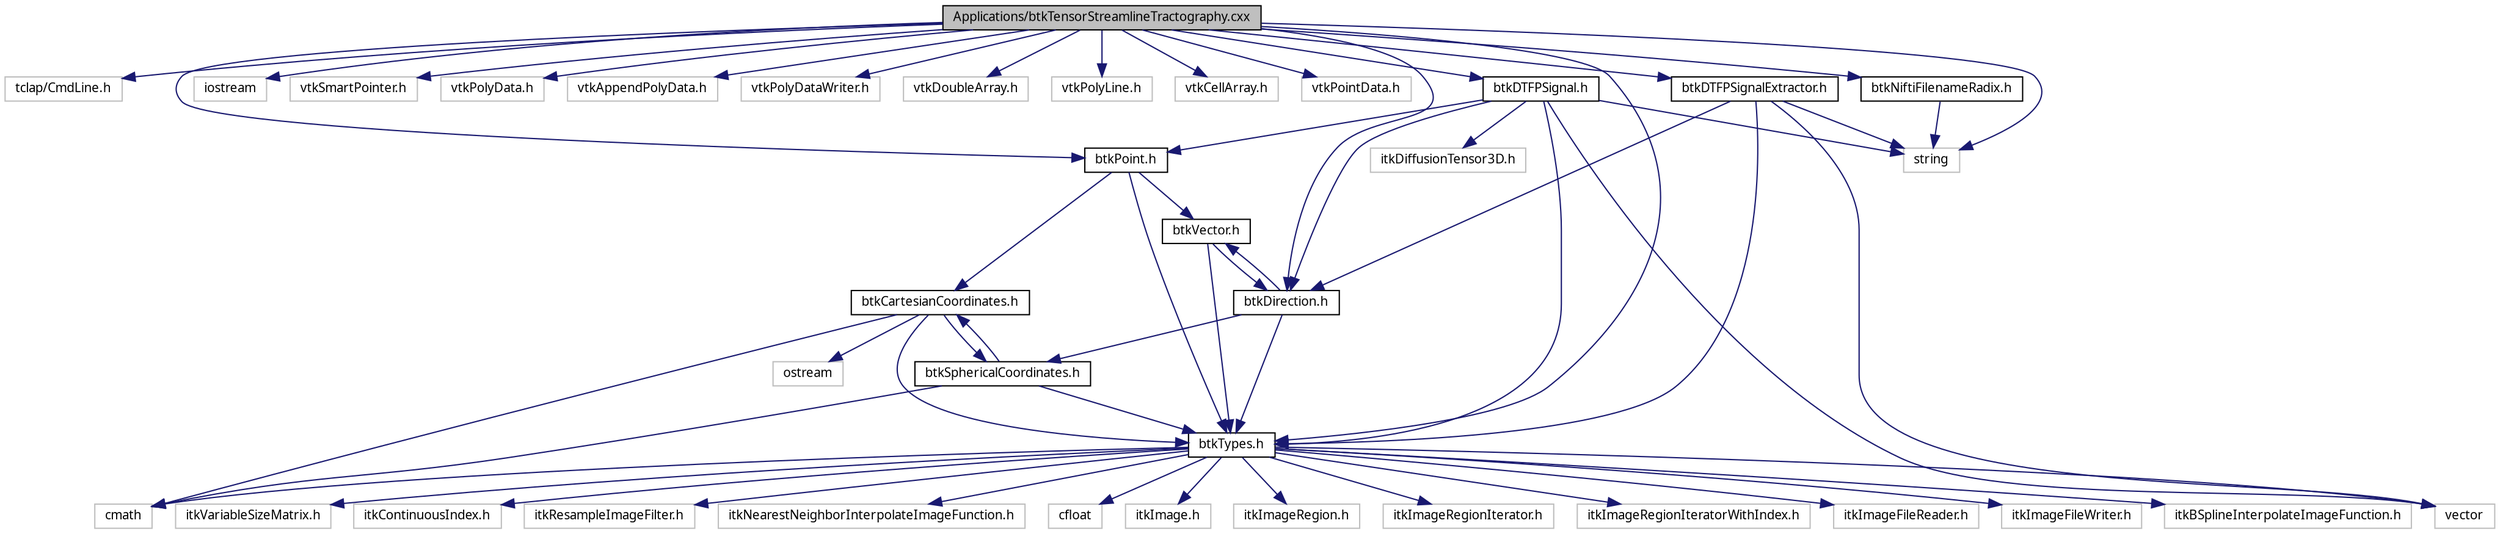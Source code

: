 digraph G
{
  edge [fontname="FreeSans.ttf",fontsize="10",labelfontname="FreeSans.ttf",labelfontsize="10"];
  node [fontname="FreeSans.ttf",fontsize="10",shape=record];
  Node1 [label="Applications/btkTensorStreamlineTractography.cxx",height=0.2,width=0.4,color="black", fillcolor="grey75", style="filled" fontcolor="black"];
  Node1 -> Node2 [color="midnightblue",fontsize="10",style="solid",fontname="FreeSans.ttf"];
  Node2 [label="tclap/CmdLine.h",height=0.2,width=0.4,color="grey75", fillcolor="white", style="filled"];
  Node1 -> Node3 [color="midnightblue",fontsize="10",style="solid",fontname="FreeSans.ttf"];
  Node3 [label="string",height=0.2,width=0.4,color="grey75", fillcolor="white", style="filled"];
  Node1 -> Node4 [color="midnightblue",fontsize="10",style="solid",fontname="FreeSans.ttf"];
  Node4 [label="iostream",height=0.2,width=0.4,color="grey75", fillcolor="white", style="filled"];
  Node1 -> Node5 [color="midnightblue",fontsize="10",style="solid",fontname="FreeSans.ttf"];
  Node5 [label="vtkSmartPointer.h",height=0.2,width=0.4,color="grey75", fillcolor="white", style="filled"];
  Node1 -> Node6 [color="midnightblue",fontsize="10",style="solid",fontname="FreeSans.ttf"];
  Node6 [label="vtkPolyData.h",height=0.2,width=0.4,color="grey75", fillcolor="white", style="filled"];
  Node1 -> Node7 [color="midnightblue",fontsize="10",style="solid",fontname="FreeSans.ttf"];
  Node7 [label="vtkAppendPolyData.h",height=0.2,width=0.4,color="grey75", fillcolor="white", style="filled"];
  Node1 -> Node8 [color="midnightblue",fontsize="10",style="solid",fontname="FreeSans.ttf"];
  Node8 [label="vtkPolyDataWriter.h",height=0.2,width=0.4,color="grey75", fillcolor="white", style="filled"];
  Node1 -> Node9 [color="midnightblue",fontsize="10",style="solid",fontname="FreeSans.ttf"];
  Node9 [label="vtkDoubleArray.h",height=0.2,width=0.4,color="grey75", fillcolor="white", style="filled"];
  Node1 -> Node10 [color="midnightblue",fontsize="10",style="solid",fontname="FreeSans.ttf"];
  Node10 [label="vtkPolyLine.h",height=0.2,width=0.4,color="grey75", fillcolor="white", style="filled"];
  Node1 -> Node11 [color="midnightblue",fontsize="10",style="solid",fontname="FreeSans.ttf"];
  Node11 [label="vtkCellArray.h",height=0.2,width=0.4,color="grey75", fillcolor="white", style="filled"];
  Node1 -> Node12 [color="midnightblue",fontsize="10",style="solid",fontname="FreeSans.ttf"];
  Node12 [label="vtkPointData.h",height=0.2,width=0.4,color="grey75", fillcolor="white", style="filled"];
  Node1 -> Node13 [color="midnightblue",fontsize="10",style="solid",fontname="FreeSans.ttf"];
  Node13 [label="btkTypes.h",height=0.2,width=0.4,color="black", fillcolor="white", style="filled",URL="$btk_types_8h.html"];
  Node13 -> Node14 [color="midnightblue",fontsize="10",style="solid",fontname="FreeSans.ttf"];
  Node14 [label="itkImage.h",height=0.2,width=0.4,color="grey75", fillcolor="white", style="filled"];
  Node13 -> Node15 [color="midnightblue",fontsize="10",style="solid",fontname="FreeSans.ttf"];
  Node15 [label="itkImageRegion.h",height=0.2,width=0.4,color="grey75", fillcolor="white", style="filled"];
  Node13 -> Node16 [color="midnightblue",fontsize="10",style="solid",fontname="FreeSans.ttf"];
  Node16 [label="itkImageRegionIterator.h",height=0.2,width=0.4,color="grey75", fillcolor="white", style="filled"];
  Node13 -> Node17 [color="midnightblue",fontsize="10",style="solid",fontname="FreeSans.ttf"];
  Node17 [label="itkImageRegionIteratorWithIndex.h",height=0.2,width=0.4,color="grey75", fillcolor="white", style="filled"];
  Node13 -> Node18 [color="midnightblue",fontsize="10",style="solid",fontname="FreeSans.ttf"];
  Node18 [label="itkImageFileReader.h",height=0.2,width=0.4,color="grey75", fillcolor="white", style="filled"];
  Node13 -> Node19 [color="midnightblue",fontsize="10",style="solid",fontname="FreeSans.ttf"];
  Node19 [label="itkImageFileWriter.h",height=0.2,width=0.4,color="grey75", fillcolor="white", style="filled"];
  Node13 -> Node20 [color="midnightblue",fontsize="10",style="solid",fontname="FreeSans.ttf"];
  Node20 [label="itkBSplineInterpolateImageFunction.h",height=0.2,width=0.4,color="grey75", fillcolor="white", style="filled"];
  Node13 -> Node21 [color="midnightblue",fontsize="10",style="solid",fontname="FreeSans.ttf"];
  Node21 [label="itkVariableSizeMatrix.h",height=0.2,width=0.4,color="grey75", fillcolor="white", style="filled"];
  Node13 -> Node22 [color="midnightblue",fontsize="10",style="solid",fontname="FreeSans.ttf"];
  Node22 [label="itkContinuousIndex.h",height=0.2,width=0.4,color="grey75", fillcolor="white", style="filled"];
  Node13 -> Node23 [color="midnightblue",fontsize="10",style="solid",fontname="FreeSans.ttf"];
  Node23 [label="itkResampleImageFilter.h",height=0.2,width=0.4,color="grey75", fillcolor="white", style="filled"];
  Node13 -> Node24 [color="midnightblue",fontsize="10",style="solid",fontname="FreeSans.ttf"];
  Node24 [label="itkNearestNeighborInterpolateImageFunction.h",height=0.2,width=0.4,color="grey75", fillcolor="white", style="filled"];
  Node13 -> Node25 [color="midnightblue",fontsize="10",style="solid",fontname="FreeSans.ttf"];
  Node25 [label="cfloat",height=0.2,width=0.4,color="grey75", fillcolor="white", style="filled"];
  Node13 -> Node26 [color="midnightblue",fontsize="10",style="solid",fontname="FreeSans.ttf"];
  Node26 [label="cmath",height=0.2,width=0.4,color="grey75", fillcolor="white", style="filled"];
  Node13 -> Node27 [color="midnightblue",fontsize="10",style="solid",fontname="FreeSans.ttf"];
  Node27 [label="vector",height=0.2,width=0.4,color="grey75", fillcolor="white", style="filled"];
  Node1 -> Node28 [color="midnightblue",fontsize="10",style="solid",fontname="FreeSans.ttf"];
  Node28 [label="btkPoint.h",height=0.2,width=0.4,color="black", fillcolor="white", style="filled",URL="$btk_point_8h.html"];
  Node28 -> Node13 [color="midnightblue",fontsize="10",style="solid",fontname="FreeSans.ttf"];
  Node28 -> Node29 [color="midnightblue",fontsize="10",style="solid",fontname="FreeSans.ttf"];
  Node29 [label="btkCartesianCoordinates.h",height=0.2,width=0.4,color="black", fillcolor="white", style="filled",URL="$_tractography_2btk_cartesian_coordinates_8h.html"];
  Node29 -> Node26 [color="midnightblue",fontsize="10",style="solid",fontname="FreeSans.ttf"];
  Node29 -> Node30 [color="midnightblue",fontsize="10",style="solid",fontname="FreeSans.ttf"];
  Node30 [label="ostream",height=0.2,width=0.4,color="grey75", fillcolor="white", style="filled"];
  Node29 -> Node13 [color="midnightblue",fontsize="10",style="solid",fontname="FreeSans.ttf"];
  Node29 -> Node31 [color="midnightblue",fontsize="10",style="solid",fontname="FreeSans.ttf"];
  Node31 [label="btkSphericalCoordinates.h",height=0.2,width=0.4,color="black", fillcolor="white", style="filled",URL="$btk_spherical_coordinates_8h.html"];
  Node31 -> Node26 [color="midnightblue",fontsize="10",style="solid",fontname="FreeSans.ttf"];
  Node31 -> Node13 [color="midnightblue",fontsize="10",style="solid",fontname="FreeSans.ttf"];
  Node31 -> Node29 [color="midnightblue",fontsize="10",style="solid",fontname="FreeSans.ttf"];
  Node28 -> Node32 [color="midnightblue",fontsize="10",style="solid",fontname="FreeSans.ttf"];
  Node32 [label="btkVector.h",height=0.2,width=0.4,color="black", fillcolor="white", style="filled",URL="$btk_vector_8h.html"];
  Node32 -> Node13 [color="midnightblue",fontsize="10",style="solid",fontname="FreeSans.ttf"];
  Node32 -> Node33 [color="midnightblue",fontsize="10",style="solid",fontname="FreeSans.ttf"];
  Node33 [label="btkDirection.h",height=0.2,width=0.4,color="black", fillcolor="white", style="filled",URL="$btk_direction_8h.html"];
  Node33 -> Node13 [color="midnightblue",fontsize="10",style="solid",fontname="FreeSans.ttf"];
  Node33 -> Node31 [color="midnightblue",fontsize="10",style="solid",fontname="FreeSans.ttf"];
  Node33 -> Node32 [color="midnightblue",fontsize="10",style="solid",fontname="FreeSans.ttf"];
  Node1 -> Node33 [color="midnightblue",fontsize="10",style="solid",fontname="FreeSans.ttf"];
  Node1 -> Node34 [color="midnightblue",fontsize="10",style="solid",fontname="FreeSans.ttf"];
  Node34 [label="btkDTFPSignal.h",height=0.2,width=0.4,color="black", fillcolor="white", style="filled",URL="$btk_d_t_f_p_signal_8h.html"];
  Node34 -> Node3 [color="midnightblue",fontsize="10",style="solid",fontname="FreeSans.ttf"];
  Node34 -> Node27 [color="midnightblue",fontsize="10",style="solid",fontname="FreeSans.ttf"];
  Node34 -> Node35 [color="midnightblue",fontsize="10",style="solid",fontname="FreeSans.ttf"];
  Node35 [label="itkDiffusionTensor3D.h",height=0.2,width=0.4,color="grey75", fillcolor="white", style="filled"];
  Node34 -> Node13 [color="midnightblue",fontsize="10",style="solid",fontname="FreeSans.ttf"];
  Node34 -> Node28 [color="midnightblue",fontsize="10",style="solid",fontname="FreeSans.ttf"];
  Node34 -> Node33 [color="midnightblue",fontsize="10",style="solid",fontname="FreeSans.ttf"];
  Node1 -> Node36 [color="midnightblue",fontsize="10",style="solid",fontname="FreeSans.ttf"];
  Node36 [label="btkDTFPSignalExtractor.h",height=0.2,width=0.4,color="black", fillcolor="white", style="filled",URL="$btk_d_t_f_p_signal_extractor_8h.html"];
  Node36 -> Node3 [color="midnightblue",fontsize="10",style="solid",fontname="FreeSans.ttf"];
  Node36 -> Node27 [color="midnightblue",fontsize="10",style="solid",fontname="FreeSans.ttf"];
  Node36 -> Node13 [color="midnightblue",fontsize="10",style="solid",fontname="FreeSans.ttf"];
  Node36 -> Node33 [color="midnightblue",fontsize="10",style="solid",fontname="FreeSans.ttf"];
  Node1 -> Node37 [color="midnightblue",fontsize="10",style="solid",fontname="FreeSans.ttf"];
  Node37 [label="btkNiftiFilenameRadix.h",height=0.2,width=0.4,color="black", fillcolor="white", style="filled",URL="$btk_nifti_filename_radix_8h.html"];
  Node37 -> Node3 [color="midnightblue",fontsize="10",style="solid",fontname="FreeSans.ttf"];
}
